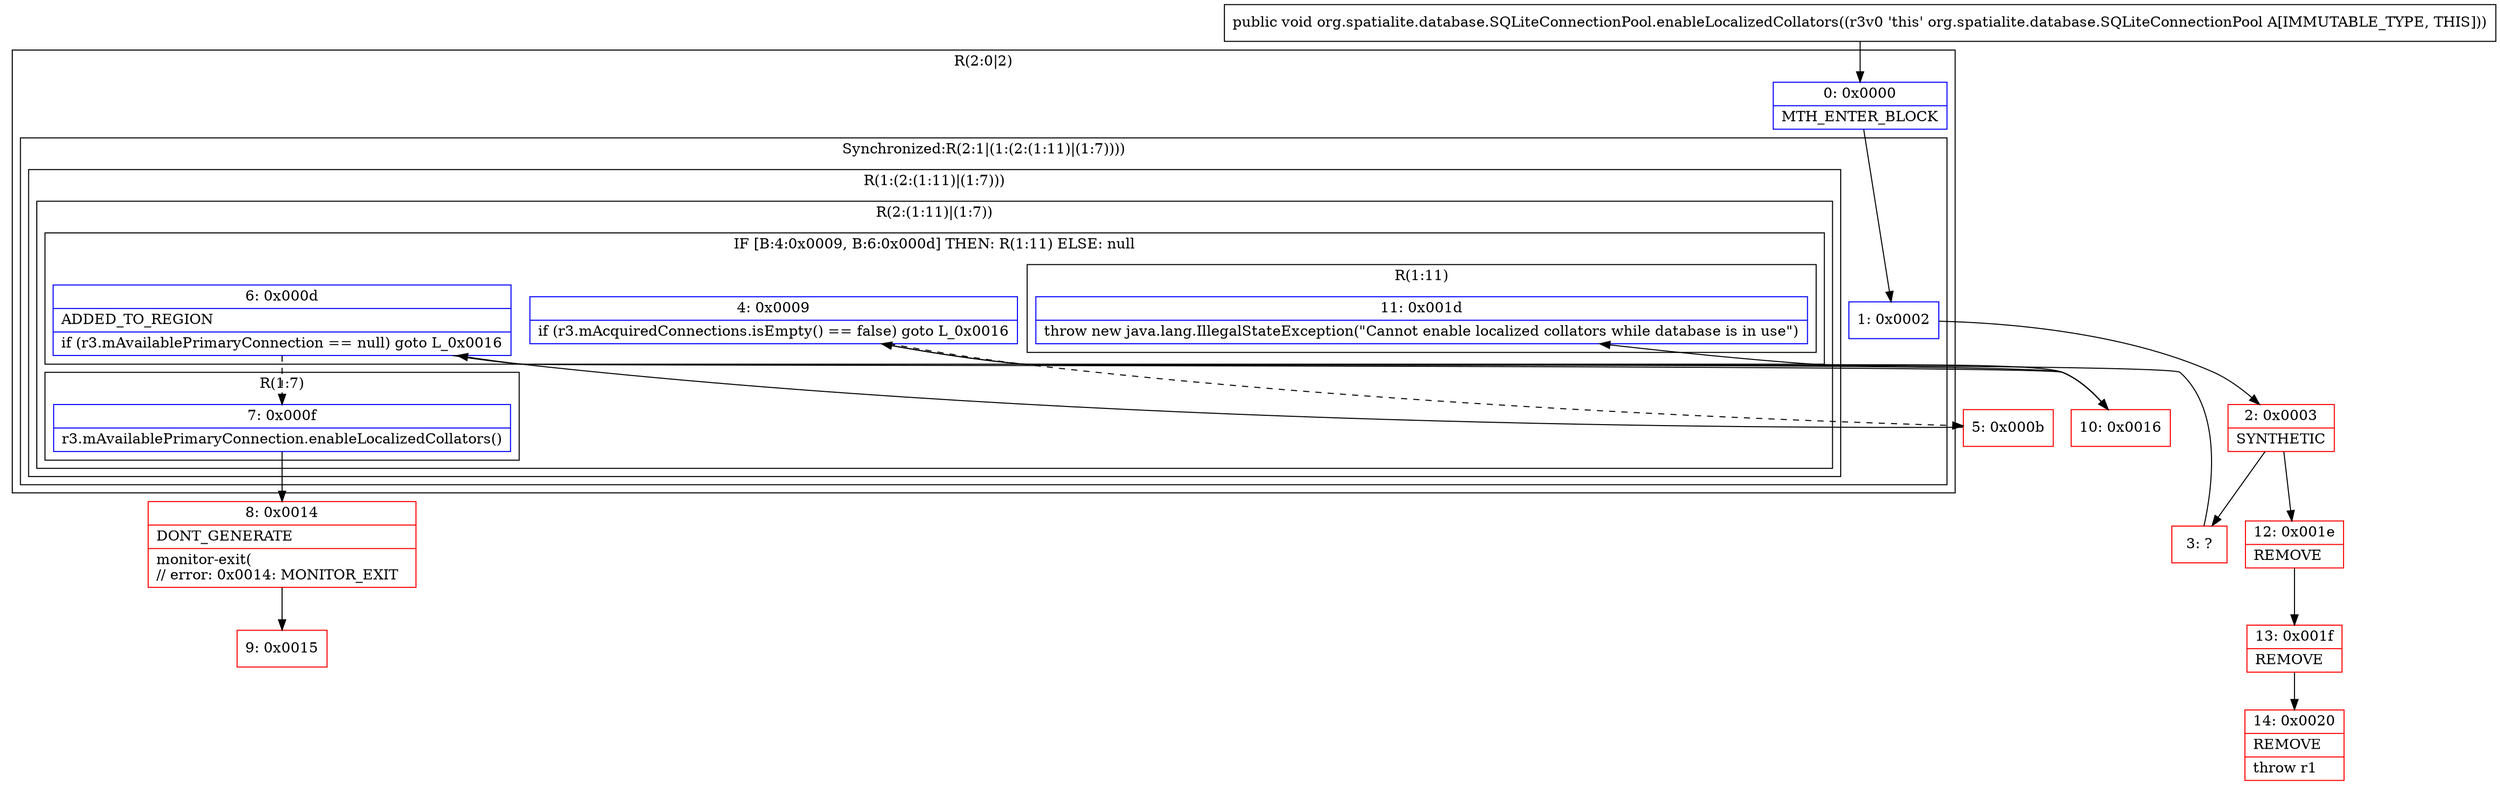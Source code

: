 digraph "CFG fororg.spatialite.database.SQLiteConnectionPool.enableLocalizedCollators()V" {
subgraph cluster_Region_1698107577 {
label = "R(2:0|2)";
node [shape=record,color=blue];
Node_0 [shape=record,label="{0\:\ 0x0000|MTH_ENTER_BLOCK\l}"];
subgraph cluster_SynchronizedRegion_940255306 {
label = "Synchronized:R(2:1|(1:(2:(1:11)|(1:7))))";
node [shape=record,color=blue];
Node_1 [shape=record,label="{1\:\ 0x0002}"];
subgraph cluster_Region_1068072328 {
label = "R(1:(2:(1:11)|(1:7)))";
node [shape=record,color=blue];
subgraph cluster_Region_655181263 {
label = "R(2:(1:11)|(1:7))";
node [shape=record,color=blue];
subgraph cluster_IfRegion_2053253967 {
label = "IF [B:4:0x0009, B:6:0x000d] THEN: R(1:11) ELSE: null";
node [shape=record,color=blue];
Node_4 [shape=record,label="{4\:\ 0x0009|if (r3.mAcquiredConnections.isEmpty() == false) goto L_0x0016\l}"];
Node_6 [shape=record,label="{6\:\ 0x000d|ADDED_TO_REGION\l|if (r3.mAvailablePrimaryConnection == null) goto L_0x0016\l}"];
subgraph cluster_Region_466224433 {
label = "R(1:11)";
node [shape=record,color=blue];
Node_11 [shape=record,label="{11\:\ 0x001d|throw new java.lang.IllegalStateException(\"Cannot enable localized collators while database is in use\")\l}"];
}
}
subgraph cluster_Region_1870364413 {
label = "R(1:7)";
node [shape=record,color=blue];
Node_7 [shape=record,label="{7\:\ 0x000f|r3.mAvailablePrimaryConnection.enableLocalizedCollators()\l}"];
}
}
}
}
}
Node_2 [shape=record,color=red,label="{2\:\ 0x0003|SYNTHETIC\l}"];
Node_3 [shape=record,color=red,label="{3\:\ ?}"];
Node_5 [shape=record,color=red,label="{5\:\ 0x000b}"];
Node_8 [shape=record,color=red,label="{8\:\ 0x0014|DONT_GENERATE\l|monitor\-exit(\l\/\/ error: 0x0014: MONITOR_EXIT  \l}"];
Node_9 [shape=record,color=red,label="{9\:\ 0x0015}"];
Node_10 [shape=record,color=red,label="{10\:\ 0x0016}"];
Node_12 [shape=record,color=red,label="{12\:\ 0x001e|REMOVE\l}"];
Node_13 [shape=record,color=red,label="{13\:\ 0x001f|REMOVE\l}"];
Node_14 [shape=record,color=red,label="{14\:\ 0x0020|REMOVE\l|throw r1\l}"];
MethodNode[shape=record,label="{public void org.spatialite.database.SQLiteConnectionPool.enableLocalizedCollators((r3v0 'this' org.spatialite.database.SQLiteConnectionPool A[IMMUTABLE_TYPE, THIS])) }"];
MethodNode -> Node_0;
Node_0 -> Node_1;
Node_1 -> Node_2;
Node_4 -> Node_5[style=dashed];
Node_4 -> Node_10;
Node_6 -> Node_7[style=dashed];
Node_6 -> Node_10;
Node_7 -> Node_8;
Node_2 -> Node_3;
Node_2 -> Node_12;
Node_3 -> Node_4;
Node_5 -> Node_6;
Node_8 -> Node_9;
Node_10 -> Node_11;
Node_12 -> Node_13;
Node_13 -> Node_14;
}

